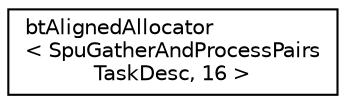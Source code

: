 digraph "Graphical Class Hierarchy"
{
  edge [fontname="Helvetica",fontsize="10",labelfontname="Helvetica",labelfontsize="10"];
  node [fontname="Helvetica",fontsize="10",shape=record];
  rankdir="LR";
  Node1 [label="btAlignedAllocator\l\< SpuGatherAndProcessPairs\lTaskDesc, 16 \>",height=0.2,width=0.4,color="black", fillcolor="white", style="filled",URL="$classbt_aligned_allocator.html"];
}
